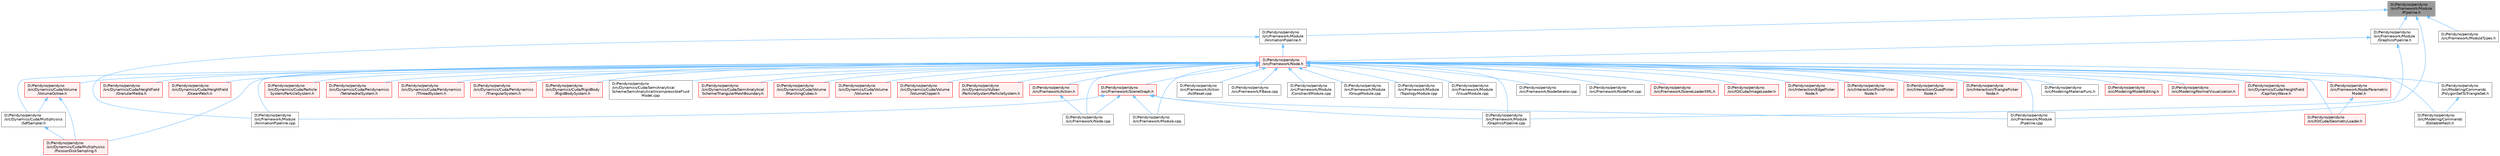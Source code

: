 digraph "D:/Peridyno/peridyno/src/Framework/Module/Pipeline.h"
{
 // LATEX_PDF_SIZE
  bgcolor="transparent";
  edge [fontname=Helvetica,fontsize=10,labelfontname=Helvetica,labelfontsize=10];
  node [fontname=Helvetica,fontsize=10,shape=box,height=0.2,width=0.4];
  Node1 [id="Node000001",label="D:/Peridyno/peridyno\l/src/Framework/Module\l/Pipeline.h",height=0.2,width=0.4,color="gray40", fillcolor="grey60", style="filled", fontcolor="black",tooltip=" "];
  Node1 -> Node2 [id="edge1_Node000001_Node000002",dir="back",color="steelblue1",style="solid",tooltip=" "];
  Node2 [id="Node000002",label="D:/Peridyno/peridyno\l/src/Framework/Module\l/AnimationPipeline.h",height=0.2,width=0.4,color="grey40", fillcolor="white", style="filled",URL="$_animation_pipeline_8h.html",tooltip=" "];
  Node2 -> Node3 [id="edge2_Node000002_Node000003",dir="back",color="steelblue1",style="solid",tooltip=" "];
  Node3 [id="Node000003",label="D:/Peridyno/peridyno\l/src/Framework/Module\l/AnimationPipeline.cpp",height=0.2,width=0.4,color="grey40", fillcolor="white", style="filled",URL="$_animation_pipeline_8cpp.html",tooltip=" "];
  Node2 -> Node4 [id="edge3_Node000002_Node000004",dir="back",color="steelblue1",style="solid",tooltip=" "];
  Node4 [id="Node000004",label="D:/Peridyno/peridyno\l/src/Framework/Node.h",height=0.2,width=0.4,color="red", fillcolor="#FFF0F0", style="filled",URL="$_node_8h.html",tooltip=" "];
  Node4 -> Node5 [id="edge4_Node000004_Node000005",dir="back",color="steelblue1",style="solid",tooltip=" "];
  Node5 [id="Node000005",label="D:/Peridyno/peridyno\l/src/Dynamics/Cuda/HeightField\l/CapillaryWave.h",height=0.2,width=0.4,color="red", fillcolor="#FFF0F0", style="filled",URL="$_capillary_wave_8h.html",tooltip=" "];
  Node4 -> Node9 [id="edge5_Node000004_Node000009",dir="back",color="steelblue1",style="solid",tooltip=" "];
  Node9 [id="Node000009",label="D:/Peridyno/peridyno\l/src/Dynamics/Cuda/HeightField\l/GranularMedia.h",height=0.2,width=0.4,color="red", fillcolor="#FFF0F0", style="filled",URL="$_granular_media_8h.html",tooltip=" "];
  Node4 -> Node12 [id="edge6_Node000004_Node000012",dir="back",color="steelblue1",style="solid",tooltip=" "];
  Node12 [id="Node000012",label="D:/Peridyno/peridyno\l/src/Dynamics/Cuda/HeightField\l/OceanPatch.h",height=0.2,width=0.4,color="red", fillcolor="#FFF0F0", style="filled",URL="$_ocean_patch_8h.html",tooltip=" "];
  Node4 -> Node17 [id="edge7_Node000004_Node000017",dir="back",color="steelblue1",style="solid",tooltip=" "];
  Node17 [id="Node000017",label="D:/Peridyno/peridyno\l/src/Dynamics/Cuda/Multiphysics\l/PoissonDiskSampling.h",height=0.2,width=0.4,color="red", fillcolor="#FFF0F0", style="filled",URL="$_poisson_disk_sampling_8h.html",tooltip=" "];
  Node4 -> Node19 [id="edge8_Node000004_Node000019",dir="back",color="steelblue1",style="solid",tooltip=" "];
  Node19 [id="Node000019",label="D:/Peridyno/peridyno\l/src/Dynamics/Cuda/Multiphysics\l/SdfSampler.h",height=0.2,width=0.4,color="grey40", fillcolor="white", style="filled",URL="$_sdf_sampler_8h.html",tooltip=" "];
  Node19 -> Node17 [id="edge9_Node000019_Node000017",dir="back",color="steelblue1",style="solid",tooltip=" "];
  Node4 -> Node20 [id="edge10_Node000004_Node000020",dir="back",color="steelblue1",style="solid",tooltip=" "];
  Node20 [id="Node000020",label="D:/Peridyno/peridyno\l/src/Dynamics/Cuda/Particle\lSystem/ParticleSystem.h",height=0.2,width=0.4,color="red", fillcolor="#FFF0F0", style="filled",URL="$_cuda_2_particle_system_2_particle_system_8h.html",tooltip=" "];
  Node4 -> Node31 [id="edge11_Node000004_Node000031",dir="back",color="steelblue1",style="solid",tooltip=" "];
  Node31 [id="Node000031",label="D:/Peridyno/peridyno\l/src/Dynamics/Cuda/Peridynamics\l/TetrahedralSystem.h",height=0.2,width=0.4,color="red", fillcolor="#FFF0F0", style="filled",URL="$_tetrahedral_system_8h.html",tooltip=" "];
  Node4 -> Node37 [id="edge12_Node000004_Node000037",dir="back",color="steelblue1",style="solid",tooltip=" "];
  Node37 [id="Node000037",label="D:/Peridyno/peridyno\l/src/Dynamics/Cuda/Peridynamics\l/ThreadSystem.h",height=0.2,width=0.4,color="red", fillcolor="#FFF0F0", style="filled",URL="$_thread_system_8h.html",tooltip=" "];
  Node4 -> Node40 [id="edge13_Node000004_Node000040",dir="back",color="steelblue1",style="solid",tooltip=" "];
  Node40 [id="Node000040",label="D:/Peridyno/peridyno\l/src/Dynamics/Cuda/Peridynamics\l/TriangularSystem.h",height=0.2,width=0.4,color="red", fillcolor="#FFF0F0", style="filled",URL="$_triangular_system_8h.html",tooltip=" "];
  Node4 -> Node47 [id="edge14_Node000004_Node000047",dir="back",color="steelblue1",style="solid",tooltip=" "];
  Node47 [id="Node000047",label="D:/Peridyno/peridyno\l/src/Dynamics/Cuda/RigidBody\l/RigidBodySystem.h",height=0.2,width=0.4,color="red", fillcolor="#FFF0F0", style="filled",URL="$_rigid_body_system_8h.html",tooltip=" "];
  Node4 -> Node58 [id="edge15_Node000004_Node000058",dir="back",color="steelblue1",style="solid",tooltip=" "];
  Node58 [id="Node000058",label="D:/Peridyno/peridyno\l/src/Dynamics/Cuda/SemiAnalytical\lScheme/SemiAnalyticalIncompressibleFluid\lModel.cpp",height=0.2,width=0.4,color="grey40", fillcolor="white", style="filled",URL="$_semi_analytical_incompressible_fluid_model_8cpp.html",tooltip=" "];
  Node4 -> Node59 [id="edge16_Node000004_Node000059",dir="back",color="steelblue1",style="solid",tooltip=" "];
  Node59 [id="Node000059",label="D:/Peridyno/peridyno\l/src/Dynamics/Cuda/SemiAnalytical\lScheme/TriangularMeshBoundary.h",height=0.2,width=0.4,color="red", fillcolor="#FFF0F0", style="filled",URL="$_triangular_mesh_boundary_8h.html",tooltip=" "];
  Node4 -> Node62 [id="edge17_Node000004_Node000062",dir="back",color="steelblue1",style="solid",tooltip=" "];
  Node62 [id="Node000062",label="D:/Peridyno/peridyno\l/src/Dynamics/Cuda/Volume\l/MarchingCubes.h",height=0.2,width=0.4,color="red", fillcolor="#FFF0F0", style="filled",URL="$_marching_cubes_8h.html",tooltip=" "];
  Node4 -> Node65 [id="edge18_Node000004_Node000065",dir="back",color="steelblue1",style="solid",tooltip=" "];
  Node65 [id="Node000065",label="D:/Peridyno/peridyno\l/src/Dynamics/Cuda/Volume\l/Volume.h",height=0.2,width=0.4,color="red", fillcolor="#FFF0F0", style="filled",URL="$_volume_8h.html",tooltip=" "];
  Node4 -> Node74 [id="edge19_Node000004_Node000074",dir="back",color="steelblue1",style="solid",tooltip=" "];
  Node74 [id="Node000074",label="D:/Peridyno/peridyno\l/src/Dynamics/Cuda/Volume\l/VolumeClipper.h",height=0.2,width=0.4,color="red", fillcolor="#FFF0F0", style="filled",URL="$_volume_clipper_8h.html",tooltip=" "];
  Node4 -> Node76 [id="edge20_Node000004_Node000076",dir="back",color="steelblue1",style="solid",tooltip=" "];
  Node76 [id="Node000076",label="D:/Peridyno/peridyno\l/src/Dynamics/Cuda/Volume\l/VolumeOctree.h",height=0.2,width=0.4,color="red", fillcolor="#FFF0F0", style="filled",URL="$_volume_octree_8h.html",tooltip=" "];
  Node76 -> Node17 [id="edge21_Node000076_Node000017",dir="back",color="steelblue1",style="solid",tooltip=" "];
  Node76 -> Node19 [id="edge22_Node000076_Node000019",dir="back",color="steelblue1",style="solid",tooltip=" "];
  Node4 -> Node87 [id="edge23_Node000004_Node000087",dir="back",color="steelblue1",style="solid",tooltip=" "];
  Node87 [id="Node000087",label="D:/Peridyno/peridyno\l/src/Dynamics/Vulkan\l/ParticleSystem/ParticleSystem.h",height=0.2,width=0.4,color="red", fillcolor="#FFF0F0", style="filled",URL="$_vulkan_2_particle_system_2_particle_system_8h.html",tooltip=" "];
  Node4 -> Node92 [id="edge24_Node000004_Node000092",dir="back",color="steelblue1",style="solid",tooltip=" "];
  Node92 [id="Node000092",label="D:/Peridyno/peridyno\l/src/Framework/Action.h",height=0.2,width=0.4,color="red", fillcolor="#FFF0F0", style="filled",URL="$_action_8h.html",tooltip=" "];
  Node92 -> Node101 [id="edge25_Node000092_Node000101",dir="back",color="steelblue1",style="solid",tooltip=" "];
  Node101 [id="Node000101",label="D:/Peridyno/peridyno\l/src/Framework/Node.cpp",height=0.2,width=0.4,color="grey40", fillcolor="white", style="filled",URL="$_node_8cpp.html",tooltip=" "];
  Node4 -> Node100 [id="edge26_Node000004_Node000100",dir="back",color="steelblue1",style="solid",tooltip=" "];
  Node100 [id="Node000100",label="D:/Peridyno/peridyno\l/src/Framework/Action\l/ActReset.cpp",height=0.2,width=0.4,color="grey40", fillcolor="white", style="filled",URL="$_act_reset_8cpp.html",tooltip=" "];
  Node4 -> Node108 [id="edge27_Node000004_Node000108",dir="back",color="steelblue1",style="solid",tooltip=" "];
  Node108 [id="Node000108",label="D:/Peridyno/peridyno\l/src/Framework/FBase.cpp",height=0.2,width=0.4,color="grey40", fillcolor="white", style="filled",URL="$_f_base_8cpp.html",tooltip=" "];
  Node4 -> Node109 [id="edge28_Node000004_Node000109",dir="back",color="steelblue1",style="solid",tooltip=" "];
  Node109 [id="Node000109",label="D:/Peridyno/peridyno\l/src/Framework/Module.cpp",height=0.2,width=0.4,color="grey40", fillcolor="white", style="filled",URL="$_module_8cpp.html",tooltip=" "];
  Node4 -> Node3 [id="edge29_Node000004_Node000003",dir="back",color="steelblue1",style="solid",tooltip=" "];
  Node4 -> Node110 [id="edge30_Node000004_Node000110",dir="back",color="steelblue1",style="solid",tooltip=" "];
  Node110 [id="Node000110",label="D:/Peridyno/peridyno\l/src/Framework/Module\l/ConstraintModule.cpp",height=0.2,width=0.4,color="grey40", fillcolor="white", style="filled",URL="$_constraint_module_8cpp.html",tooltip=" "];
  Node4 -> Node111 [id="edge31_Node000004_Node000111",dir="back",color="steelblue1",style="solid",tooltip=" "];
  Node111 [id="Node000111",label="D:/Peridyno/peridyno\l/src/Framework/Module\l/GraphicsPipeline.cpp",height=0.2,width=0.4,color="grey40", fillcolor="white", style="filled",URL="$_graphics_pipeline_8cpp.html",tooltip=" "];
  Node4 -> Node112 [id="edge32_Node000004_Node000112",dir="back",color="steelblue1",style="solid",tooltip=" "];
  Node112 [id="Node000112",label="D:/Peridyno/peridyno\l/src/Framework/Module\l/GroupModule.cpp",height=0.2,width=0.4,color="grey40", fillcolor="white", style="filled",URL="$_group_module_8cpp.html",tooltip=" "];
  Node4 -> Node113 [id="edge33_Node000004_Node000113",dir="back",color="steelblue1",style="solid",tooltip=" "];
  Node113 [id="Node000113",label="D:/Peridyno/peridyno\l/src/Framework/Module\l/Pipeline.cpp",height=0.2,width=0.4,color="grey40", fillcolor="white", style="filled",URL="$_pipeline_8cpp.html",tooltip=" "];
  Node4 -> Node114 [id="edge34_Node000004_Node000114",dir="back",color="steelblue1",style="solid",tooltip=" "];
  Node114 [id="Node000114",label="D:/Peridyno/peridyno\l/src/Framework/Module\l/TopologyModule.cpp",height=0.2,width=0.4,color="grey40", fillcolor="white", style="filled",URL="$_topology_module_8cpp.html",tooltip=" "];
  Node4 -> Node115 [id="edge35_Node000004_Node000115",dir="back",color="steelblue1",style="solid",tooltip=" "];
  Node115 [id="Node000115",label="D:/Peridyno/peridyno\l/src/Framework/Module\l/VisualModule.cpp",height=0.2,width=0.4,color="grey40", fillcolor="white", style="filled",URL="$_visual_module_8cpp.html",tooltip=" "];
  Node4 -> Node101 [id="edge36_Node000004_Node000101",dir="back",color="steelblue1",style="solid",tooltip=" "];
  Node4 -> Node116 [id="edge37_Node000004_Node000116",dir="back",color="steelblue1",style="solid",tooltip=" "];
  Node116 [id="Node000116",label="D:/Peridyno/peridyno\l/src/Framework/Node/Parametric\lModel.h",height=0.2,width=0.4,color="red", fillcolor="#FFF0F0", style="filled",URL="$_parametric_model_8h.html",tooltip=" "];
  Node116 -> Node139 [id="edge38_Node000116_Node000139",dir="back",color="steelblue1",style="solid",tooltip=" "];
  Node139 [id="Node000139",label="D:/Peridyno/peridyno\l/src/IO/Cuda/GeometryLoader.h",height=0.2,width=0.4,color="red", fillcolor="#FFF0F0", style="filled",URL="$_geometry_loader_8h.html",tooltip=" "];
  Node4 -> Node184 [id="edge39_Node000004_Node000184",dir="back",color="steelblue1",style="solid",tooltip=" "];
  Node184 [id="Node000184",label="D:/Peridyno/peridyno\l/src/Framework/NodeIterator.cpp",height=0.2,width=0.4,color="grey40", fillcolor="white", style="filled",URL="$_node_iterator_8cpp.html",tooltip=" "];
  Node4 -> Node185 [id="edge40_Node000004_Node000185",dir="back",color="steelblue1",style="solid",tooltip=" "];
  Node185 [id="Node000185",label="D:/Peridyno/peridyno\l/src/Framework/NodePort.cpp",height=0.2,width=0.4,color="grey40", fillcolor="white", style="filled",URL="$_node_port_8cpp.html",tooltip=" "];
  Node4 -> Node186 [id="edge41_Node000004_Node000186",dir="back",color="steelblue1",style="solid",tooltip=" "];
  Node186 [id="Node000186",label="D:/Peridyno/peridyno\l/src/Framework/SceneGraph.h",height=0.2,width=0.4,color="red", fillcolor="#FFF0F0", style="filled",URL="$_scene_graph_8h.html",tooltip=" "];
  Node186 -> Node109 [id="edge42_Node000186_Node000109",dir="back",color="steelblue1",style="solid",tooltip=" "];
  Node186 -> Node3 [id="edge43_Node000186_Node000003",dir="back",color="steelblue1",style="solid",tooltip=" "];
  Node186 -> Node111 [id="edge44_Node000186_Node000111",dir="back",color="steelblue1",style="solid",tooltip=" "];
  Node186 -> Node113 [id="edge45_Node000186_Node000113",dir="back",color="steelblue1",style="solid",tooltip=" "];
  Node186 -> Node101 [id="edge46_Node000186_Node000101",dir="back",color="steelblue1",style="solid",tooltip=" "];
  Node4 -> Node222 [id="edge47_Node000004_Node000222",dir="back",color="steelblue1",style="solid",tooltip=" "];
  Node222 [id="Node000222",label="D:/Peridyno/peridyno\l/src/Framework/SceneLoaderXML.h",height=0.2,width=0.4,color="red", fillcolor="#FFF0F0", style="filled",URL="$_scene_loader_x_m_l_8h.html",tooltip=" "];
  Node4 -> Node139 [id="edge48_Node000004_Node000139",dir="back",color="steelblue1",style="solid",tooltip=" "];
  Node4 -> Node237 [id="edge49_Node000004_Node000237",dir="back",color="steelblue1",style="solid",tooltip=" "];
  Node237 [id="Node000237",label="D:/Peridyno/peridyno\l/src/IO/Cuda/ImageLoader.h",height=0.2,width=0.4,color="red", fillcolor="#FFF0F0", style="filled",URL="$_image_loader_8h.html",tooltip=" "];
  Node4 -> Node240 [id="edge50_Node000004_Node000240",dir="back",color="steelblue1",style="solid",tooltip=" "];
  Node240 [id="Node000240",label="D:/Peridyno/peridyno\l/src/Interaction/EdgePicker\lNode.h",height=0.2,width=0.4,color="red", fillcolor="#FFF0F0", style="filled",URL="$_edge_picker_node_8h.html",tooltip=" "];
  Node4 -> Node242 [id="edge51_Node000004_Node000242",dir="back",color="steelblue1",style="solid",tooltip=" "];
  Node242 [id="Node000242",label="D:/Peridyno/peridyno\l/src/Interaction/PointPicker\lNode.h",height=0.2,width=0.4,color="red", fillcolor="#FFF0F0", style="filled",URL="$_point_picker_node_8h.html",tooltip=" "];
  Node4 -> Node244 [id="edge52_Node000004_Node000244",dir="back",color="steelblue1",style="solid",tooltip=" "];
  Node244 [id="Node000244",label="D:/Peridyno/peridyno\l/src/Interaction/QuadPicker\lNode.h",height=0.2,width=0.4,color="red", fillcolor="#FFF0F0", style="filled",URL="$_quad_picker_node_8h.html",tooltip=" "];
  Node4 -> Node246 [id="edge53_Node000004_Node000246",dir="back",color="steelblue1",style="solid",tooltip=" "];
  Node246 [id="Node000246",label="D:/Peridyno/peridyno\l/src/Interaction/TrianglePicker\lNode.h",height=0.2,width=0.4,color="red", fillcolor="#FFF0F0", style="filled",URL="$_triangle_picker_node_8h.html",tooltip=" "];
  Node4 -> Node248 [id="edge54_Node000004_Node000248",dir="back",color="steelblue1",style="solid",tooltip=" "];
  Node248 [id="Node000248",label="D:/Peridyno/peridyno\l/src/Modeling/Commands\l/EditableMesh.h",height=0.2,width=0.4,color="grey40", fillcolor="white", style="filled",URL="$_editable_mesh_8h.html",tooltip=" "];
  Node4 -> Node249 [id="edge55_Node000004_Node000249",dir="back",color="steelblue1",style="solid",tooltip=" "];
  Node249 [id="Node000249",label="D:/Peridyno/peridyno\l/src/Modeling/Commands\l/PolygonSetToTriangleSet.h",height=0.2,width=0.4,color="grey40", fillcolor="white", style="filled",URL="$_polygon_set_to_triangle_set_8h.html",tooltip=" "];
  Node249 -> Node248 [id="edge56_Node000249_Node000248",dir="back",color="steelblue1",style="solid",tooltip=" "];
  Node4 -> Node250 [id="edge57_Node000004_Node000250",dir="back",color="steelblue1",style="solid",tooltip=" "];
  Node250 [id="Node000250",label="D:/Peridyno/peridyno\l/src/Modeling/MaterialFunc.h",height=0.2,width=0.4,color="grey40", fillcolor="white", style="filled",URL="$_material_func_8h.html",tooltip=" "];
  Node4 -> Node251 [id="edge58_Node000004_Node000251",dir="back",color="steelblue1",style="solid",tooltip=" "];
  Node251 [id="Node000251",label="D:/Peridyno/peridyno\l/src/Modeling/ModelEditing.h",height=0.2,width=0.4,color="red", fillcolor="#FFF0F0", style="filled",URL="$_model_editing_8h.html",tooltip=" "];
  Node4 -> Node259 [id="edge59_Node000004_Node000259",dir="back",color="steelblue1",style="solid",tooltip=" "];
  Node259 [id="Node000259",label="D:/Peridyno/peridyno\l/src/Modeling/NormalVisualization.h",height=0.2,width=0.4,color="red", fillcolor="#FFF0F0", style="filled",URL="$_normal_visualization_8h.html",tooltip=" "];
  Node1 -> Node297 [id="edge60_Node000001_Node000297",dir="back",color="steelblue1",style="solid",tooltip=" "];
  Node297 [id="Node000297",label="D:/Peridyno/peridyno\l/src/Framework/Module\l/GraphicsPipeline.h",height=0.2,width=0.4,color="grey40", fillcolor="white", style="filled",URL="$_graphics_pipeline_8h.html",tooltip=" "];
  Node297 -> Node111 [id="edge61_Node000297_Node000111",dir="back",color="steelblue1",style="solid",tooltip=" "];
  Node297 -> Node4 [id="edge62_Node000297_Node000004",dir="back",color="steelblue1",style="solid",tooltip=" "];
  Node1 -> Node113 [id="edge63_Node000001_Node000113",dir="back",color="steelblue1",style="solid",tooltip=" "];
  Node1 -> Node298 [id="edge64_Node000001_Node000298",dir="back",color="steelblue1",style="solid",tooltip=" "];
  Node298 [id="Node000298",label="D:/Peridyno/peridyno\l/src/Framework/ModuleTypes.h",height=0.2,width=0.4,color="grey40", fillcolor="white", style="filled",URL="$_module_types_8h.html",tooltip=" "];
}
